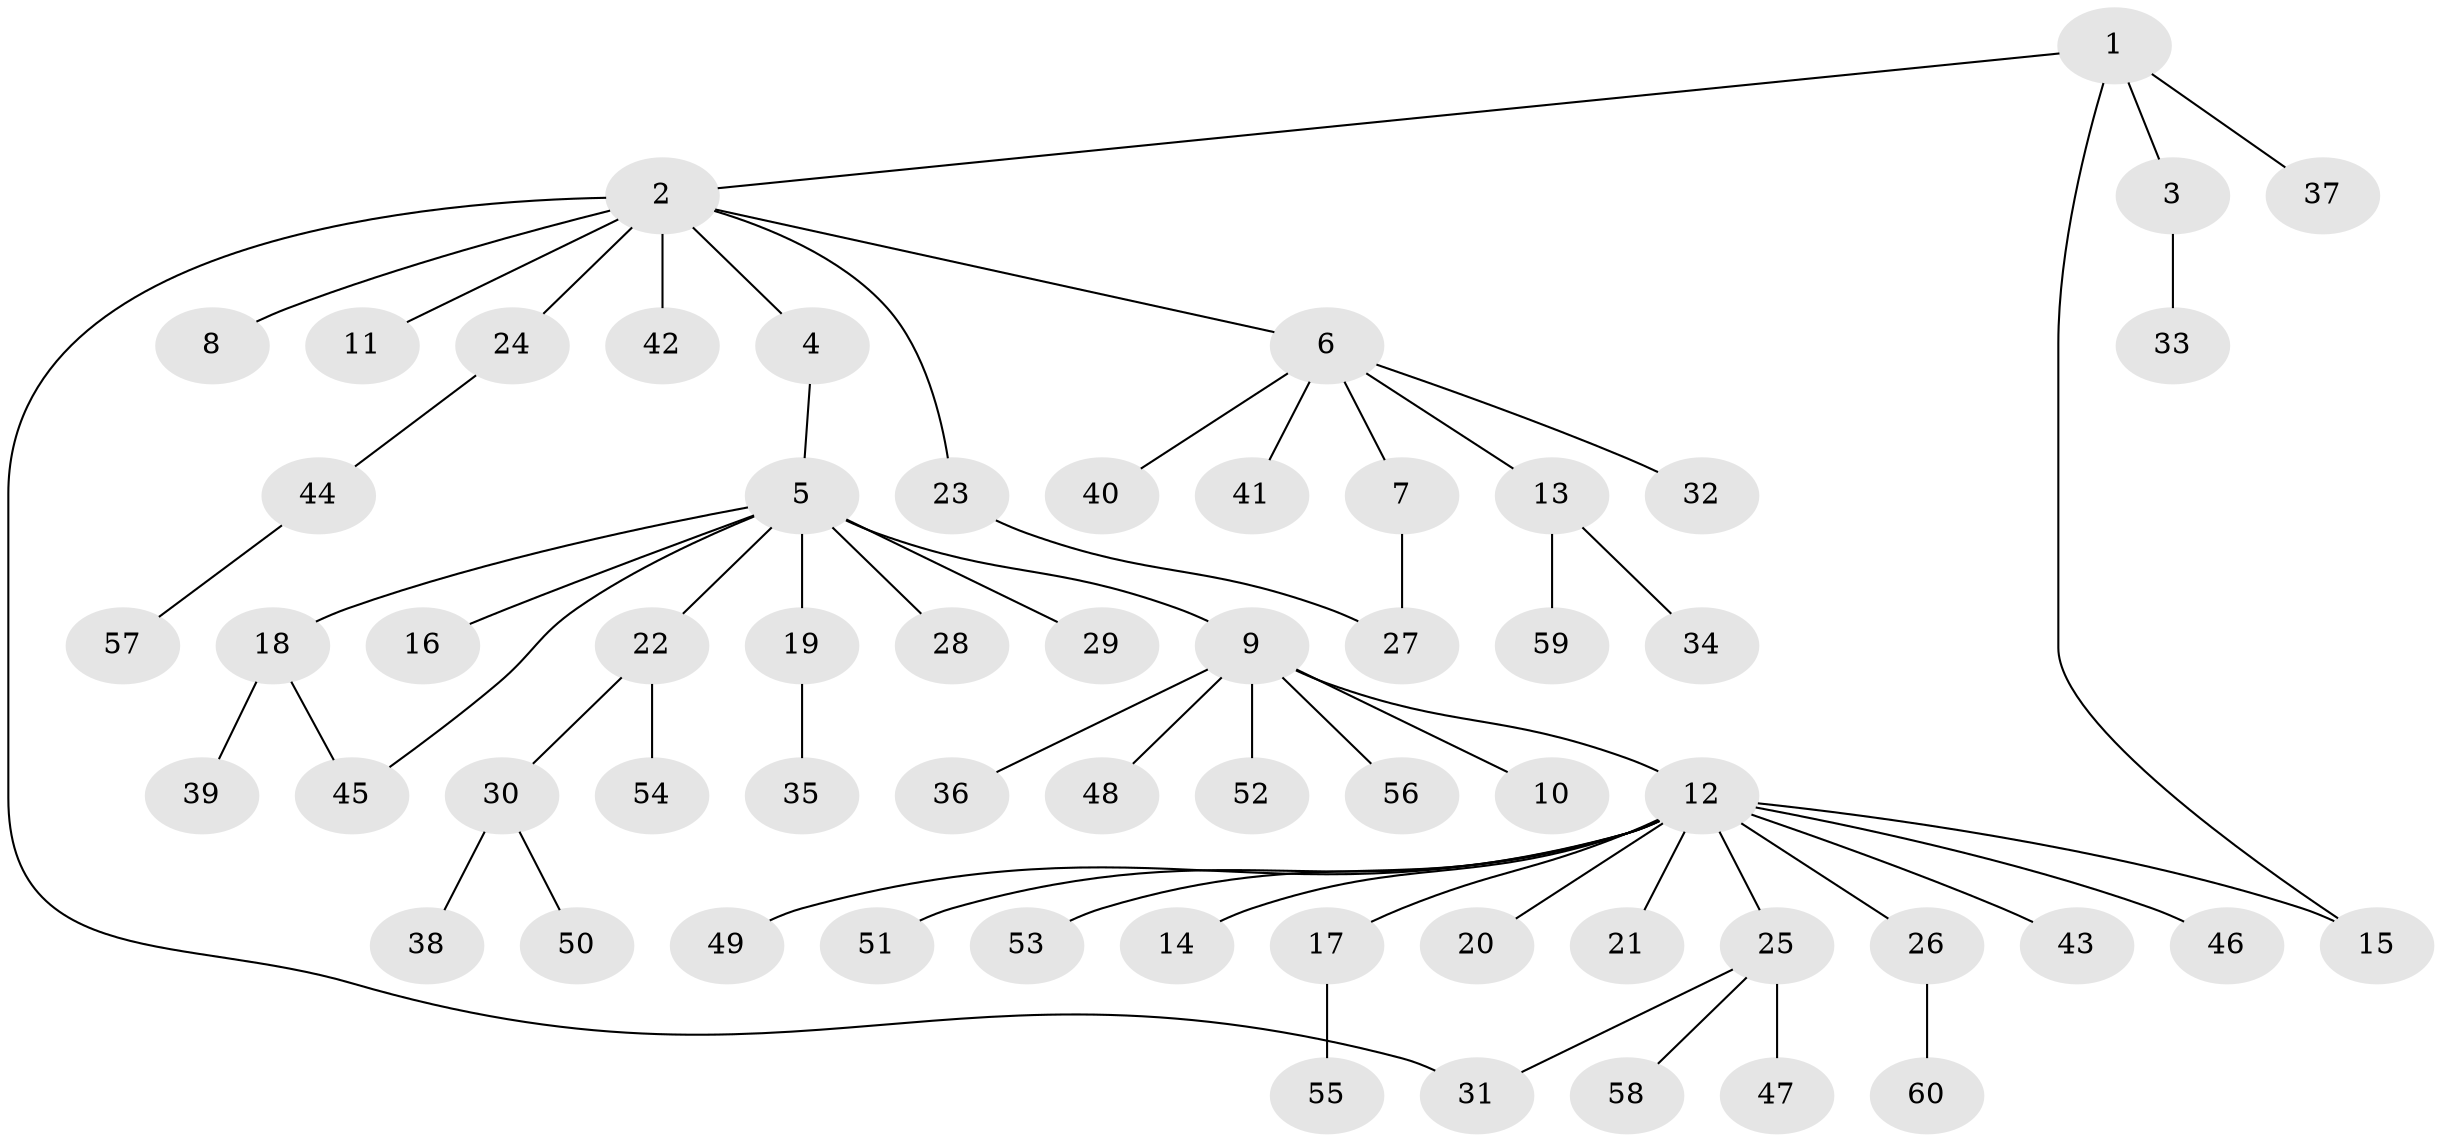 // Generated by graph-tools (version 1.1) at 2025/47/03/09/25 04:47:00]
// undirected, 60 vertices, 63 edges
graph export_dot {
graph [start="1"]
  node [color=gray90,style=filled];
  1;
  2;
  3;
  4;
  5;
  6;
  7;
  8;
  9;
  10;
  11;
  12;
  13;
  14;
  15;
  16;
  17;
  18;
  19;
  20;
  21;
  22;
  23;
  24;
  25;
  26;
  27;
  28;
  29;
  30;
  31;
  32;
  33;
  34;
  35;
  36;
  37;
  38;
  39;
  40;
  41;
  42;
  43;
  44;
  45;
  46;
  47;
  48;
  49;
  50;
  51;
  52;
  53;
  54;
  55;
  56;
  57;
  58;
  59;
  60;
  1 -- 2;
  1 -- 3;
  1 -- 15;
  1 -- 37;
  2 -- 4;
  2 -- 6;
  2 -- 8;
  2 -- 11;
  2 -- 23;
  2 -- 24;
  2 -- 31;
  2 -- 42;
  3 -- 33;
  4 -- 5;
  5 -- 9;
  5 -- 16;
  5 -- 18;
  5 -- 19;
  5 -- 22;
  5 -- 28;
  5 -- 29;
  5 -- 45;
  6 -- 7;
  6 -- 13;
  6 -- 32;
  6 -- 40;
  6 -- 41;
  7 -- 27;
  9 -- 10;
  9 -- 12;
  9 -- 36;
  9 -- 48;
  9 -- 52;
  9 -- 56;
  12 -- 14;
  12 -- 15;
  12 -- 17;
  12 -- 20;
  12 -- 21;
  12 -- 25;
  12 -- 26;
  12 -- 43;
  12 -- 46;
  12 -- 49;
  12 -- 51;
  12 -- 53;
  13 -- 34;
  13 -- 59;
  17 -- 55;
  18 -- 39;
  18 -- 45;
  19 -- 35;
  22 -- 30;
  22 -- 54;
  23 -- 27;
  24 -- 44;
  25 -- 31;
  25 -- 47;
  25 -- 58;
  26 -- 60;
  30 -- 38;
  30 -- 50;
  44 -- 57;
}
